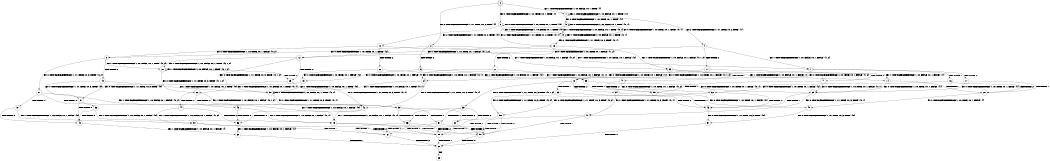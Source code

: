 digraph BCG {
size = "7, 10.5";
center = TRUE;
node [shape = circle];
0 [peripheries = 2];
0 -> 1 [label = "EX !1 !ATOMIC_EXCH_BRANCH (1, +0, FALSE, +0, 1, TRUE) !{}"];
0 -> 2 [label = "EX !2 !ATOMIC_EXCH_BRANCH (1, +1, TRUE, +0, 2, TRUE) !{}"];
0 -> 3 [label = "EX !0 !ATOMIC_EXCH_BRANCH (1, +0, TRUE, +0, 1, TRUE) !{}"];
1 -> 4 [label = "EX !2 !ATOMIC_EXCH_BRANCH (1, +1, TRUE, +0, 2, TRUE) !{1}"];
1 -> 5 [label = "EX !0 !ATOMIC_EXCH_BRANCH (1, +0, TRUE, +0, 1, TRUE) !{1}"];
1 -> 1 [label = "EX !1 !ATOMIC_EXCH_BRANCH (1, +0, FALSE, +0, 1, TRUE) !{1}"];
2 -> 6 [label = "TERMINATE !2"];
2 -> 7 [label = "EX !1 !ATOMIC_EXCH_BRANCH (1, +0, FALSE, +0, 1, FALSE) !{2}"];
2 -> 8 [label = "EX !0 !ATOMIC_EXCH_BRANCH (1, +0, TRUE, +0, 1, FALSE) !{2}"];
3 -> 9 [label = "EX !1 !ATOMIC_EXCH_BRANCH (1, +0, FALSE, +0, 1, TRUE) !{0}"];
3 -> 10 [label = "EX !2 !ATOMIC_EXCH_BRANCH (1, +1, TRUE, +0, 2, TRUE) !{0}"];
3 -> 3 [label = "EX !0 !ATOMIC_EXCH_BRANCH (1, +0, TRUE, +0, 1, TRUE) !{0}"];
4 -> 11 [label = "TERMINATE !2"];
4 -> 12 [label = "EX !0 !ATOMIC_EXCH_BRANCH (1, +0, TRUE, +0, 1, FALSE) !{1, 2}"];
4 -> 7 [label = "EX !1 !ATOMIC_EXCH_BRANCH (1, +0, FALSE, +0, 1, FALSE) !{1, 2}"];
5 -> 13 [label = "EX !2 !ATOMIC_EXCH_BRANCH (1, +1, TRUE, +0, 2, TRUE) !{0, 1}"];
5 -> 9 [label = "EX !1 !ATOMIC_EXCH_BRANCH (1, +0, FALSE, +0, 1, TRUE) !{0, 1}"];
5 -> 5 [label = "EX !0 !ATOMIC_EXCH_BRANCH (1, +0, TRUE, +0, 1, TRUE) !{0, 1}"];
6 -> 14 [label = "EX !1 !ATOMIC_EXCH_BRANCH (1, +0, FALSE, +0, 1, FALSE) !{}"];
6 -> 15 [label = "EX !0 !ATOMIC_EXCH_BRANCH (1, +0, TRUE, +0, 1, FALSE) !{}"];
7 -> 16 [label = "TERMINATE !1"];
7 -> 17 [label = "TERMINATE !2"];
7 -> 18 [label = "EX !0 !ATOMIC_EXCH_BRANCH (1, +0, TRUE, +0, 1, FALSE) !{1, 2}"];
8 -> 19 [label = "TERMINATE !2"];
8 -> 20 [label = "EX !1 !ATOMIC_EXCH_BRANCH (1, +0, FALSE, +0, 1, TRUE) !{0, 2}"];
8 -> 21 [label = "EX !0 !ATOMIC_EXCH_BRANCH (1, +1, TRUE, +0, 3, TRUE) !{0, 2}"];
9 -> 13 [label = "EX !2 !ATOMIC_EXCH_BRANCH (1, +1, TRUE, +0, 2, TRUE) !{0, 1}"];
9 -> 9 [label = "EX !1 !ATOMIC_EXCH_BRANCH (1, +0, FALSE, +0, 1, TRUE) !{0, 1}"];
9 -> 5 [label = "EX !0 !ATOMIC_EXCH_BRANCH (1, +0, TRUE, +0, 1, TRUE) !{0, 1}"];
10 -> 22 [label = "TERMINATE !2"];
10 -> 23 [label = "EX !1 !ATOMIC_EXCH_BRANCH (1, +0, FALSE, +0, 1, FALSE) !{0, 2}"];
10 -> 8 [label = "EX !0 !ATOMIC_EXCH_BRANCH (1, +0, TRUE, +0, 1, FALSE) !{0, 2}"];
11 -> 14 [label = "EX !1 !ATOMIC_EXCH_BRANCH (1, +0, FALSE, +0, 1, FALSE) !{1}"];
11 -> 24 [label = "EX !0 !ATOMIC_EXCH_BRANCH (1, +0, TRUE, +0, 1, FALSE) !{1}"];
12 -> 25 [label = "TERMINATE !2"];
12 -> 20 [label = "EX !1 !ATOMIC_EXCH_BRANCH (1, +0, FALSE, +0, 1, TRUE) !{0, 1, 2}"];
12 -> 26 [label = "EX !0 !ATOMIC_EXCH_BRANCH (1, +1, TRUE, +0, 3, TRUE) !{0, 1, 2}"];
13 -> 27 [label = "TERMINATE !2"];
13 -> 23 [label = "EX !1 !ATOMIC_EXCH_BRANCH (1, +0, FALSE, +0, 1, FALSE) !{0, 1, 2}"];
13 -> 12 [label = "EX !0 !ATOMIC_EXCH_BRANCH (1, +0, TRUE, +0, 1, FALSE) !{0, 1, 2}"];
14 -> 28 [label = "TERMINATE !1"];
14 -> 29 [label = "EX !0 !ATOMIC_EXCH_BRANCH (1, +0, TRUE, +0, 1, FALSE) !{1}"];
15 -> 30 [label = "EX !1 !ATOMIC_EXCH_BRANCH (1, +0, FALSE, +0, 1, TRUE) !{0}"];
15 -> 31 [label = "EX !0 !ATOMIC_EXCH_BRANCH (1, +1, TRUE, +0, 3, TRUE) !{0}"];
16 -> 28 [label = "TERMINATE !2"];
16 -> 32 [label = "EX !0 !ATOMIC_EXCH_BRANCH (1, +0, TRUE, +0, 1, FALSE) !{2}"];
17 -> 28 [label = "TERMINATE !1"];
17 -> 29 [label = "EX !0 !ATOMIC_EXCH_BRANCH (1, +0, TRUE, +0, 1, FALSE) !{1}"];
18 -> 33 [label = "TERMINATE !1"];
18 -> 34 [label = "TERMINATE !2"];
18 -> 35 [label = "EX !0 !ATOMIC_EXCH_BRANCH (1, +1, TRUE, +0, 3, TRUE) !{0, 1, 2}"];
19 -> 31 [label = "EX !0 !ATOMIC_EXCH_BRANCH (1, +1, TRUE, +0, 3, TRUE) !{0}"];
19 -> 30 [label = "EX !1 !ATOMIC_EXCH_BRANCH (1, +0, FALSE, +0, 1, TRUE) !{0}"];
20 -> 25 [label = "TERMINATE !2"];
20 -> 20 [label = "EX !1 !ATOMIC_EXCH_BRANCH (1, +0, FALSE, +0, 1, TRUE) !{0, 1, 2}"];
20 -> 26 [label = "EX !0 !ATOMIC_EXCH_BRANCH (1, +1, TRUE, +0, 3, TRUE) !{0, 1, 2}"];
21 -> 36 [label = "TERMINATE !2"];
21 -> 37 [label = "TERMINATE !0"];
21 -> 38 [label = "EX !1 !ATOMIC_EXCH_BRANCH (1, +0, FALSE, +0, 1, FALSE) !{0, 2}"];
22 -> 15 [label = "EX !0 !ATOMIC_EXCH_BRANCH (1, +0, TRUE, +0, 1, FALSE) !{0}"];
22 -> 39 [label = "EX !1 !ATOMIC_EXCH_BRANCH (1, +0, FALSE, +0, 1, FALSE) !{0}"];
23 -> 40 [label = "TERMINATE !1"];
23 -> 41 [label = "TERMINATE !2"];
23 -> 18 [label = "EX !0 !ATOMIC_EXCH_BRANCH (1, +0, TRUE, +0, 1, FALSE) !{0, 1, 2}"];
24 -> 30 [label = "EX !1 !ATOMIC_EXCH_BRANCH (1, +0, FALSE, +0, 1, TRUE) !{0, 1}"];
24 -> 42 [label = "EX !0 !ATOMIC_EXCH_BRANCH (1, +1, TRUE, +0, 3, TRUE) !{0, 1}"];
25 -> 30 [label = "EX !1 !ATOMIC_EXCH_BRANCH (1, +0, FALSE, +0, 1, TRUE) !{0, 1}"];
25 -> 42 [label = "EX !0 !ATOMIC_EXCH_BRANCH (1, +1, TRUE, +0, 3, TRUE) !{0, 1}"];
26 -> 43 [label = "TERMINATE !2"];
26 -> 44 [label = "TERMINATE !0"];
26 -> 38 [label = "EX !1 !ATOMIC_EXCH_BRANCH (1, +0, FALSE, +0, 1, FALSE) !{0, 1, 2}"];
27 -> 39 [label = "EX !1 !ATOMIC_EXCH_BRANCH (1, +0, FALSE, +0, 1, FALSE) !{0, 1}"];
27 -> 24 [label = "EX !0 !ATOMIC_EXCH_BRANCH (1, +0, TRUE, +0, 1, FALSE) !{0, 1}"];
28 -> 45 [label = "EX !0 !ATOMIC_EXCH_BRANCH (1, +0, TRUE, +0, 1, FALSE) !{}"];
29 -> 46 [label = "TERMINATE !1"];
29 -> 47 [label = "EX !0 !ATOMIC_EXCH_BRANCH (1, +1, TRUE, +0, 3, TRUE) !{0, 1}"];
30 -> 30 [label = "EX !1 !ATOMIC_EXCH_BRANCH (1, +0, FALSE, +0, 1, TRUE) !{0, 1}"];
30 -> 42 [label = "EX !0 !ATOMIC_EXCH_BRANCH (1, +1, TRUE, +0, 3, TRUE) !{0, 1}"];
31 -> 48 [label = "TERMINATE !0"];
31 -> 49 [label = "EX !1 !ATOMIC_EXCH_BRANCH (1, +0, FALSE, +0, 1, FALSE) !{0}"];
32 -> 46 [label = "TERMINATE !2"];
32 -> 50 [label = "EX !0 !ATOMIC_EXCH_BRANCH (1, +1, TRUE, +0, 3, TRUE) !{0, 2}"];
33 -> 50 [label = "EX !0 !ATOMIC_EXCH_BRANCH (1, +1, TRUE, +0, 3, TRUE) !{0, 2}"];
33 -> 46 [label = "TERMINATE !2"];
34 -> 47 [label = "EX !0 !ATOMIC_EXCH_BRANCH (1, +1, TRUE, +0, 3, TRUE) !{0, 1}"];
34 -> 46 [label = "TERMINATE !1"];
35 -> 51 [label = "TERMINATE !1"];
35 -> 52 [label = "TERMINATE !2"];
35 -> 53 [label = "TERMINATE !0"];
36 -> 48 [label = "TERMINATE !0"];
36 -> 49 [label = "EX !1 !ATOMIC_EXCH_BRANCH (1, +0, FALSE, +0, 1, FALSE) !{0}"];
37 -> 48 [label = "TERMINATE !2"];
37 -> 54 [label = "EX !1 !ATOMIC_EXCH_BRANCH (1, +0, FALSE, +0, 1, FALSE) !{2}"];
38 -> 51 [label = "TERMINATE !1"];
38 -> 52 [label = "TERMINATE !2"];
38 -> 53 [label = "TERMINATE !0"];
39 -> 55 [label = "TERMINATE !1"];
39 -> 29 [label = "EX !0 !ATOMIC_EXCH_BRANCH (1, +0, TRUE, +0, 1, FALSE) !{0, 1}"];
40 -> 32 [label = "EX !0 !ATOMIC_EXCH_BRANCH (1, +0, TRUE, +0, 1, FALSE) !{0, 2}"];
40 -> 55 [label = "TERMINATE !2"];
41 -> 29 [label = "EX !0 !ATOMIC_EXCH_BRANCH (1, +0, TRUE, +0, 1, FALSE) !{0, 1}"];
41 -> 55 [label = "TERMINATE !1"];
42 -> 56 [label = "TERMINATE !0"];
42 -> 49 [label = "EX !1 !ATOMIC_EXCH_BRANCH (1, +0, FALSE, +0, 1, FALSE) !{0, 1}"];
43 -> 49 [label = "EX !1 !ATOMIC_EXCH_BRANCH (1, +0, FALSE, +0, 1, FALSE) !{0, 1}"];
43 -> 56 [label = "TERMINATE !0"];
44 -> 54 [label = "EX !1 !ATOMIC_EXCH_BRANCH (1, +0, FALSE, +0, 1, FALSE) !{1, 2}"];
44 -> 56 [label = "TERMINATE !2"];
45 -> 57 [label = "EX !0 !ATOMIC_EXCH_BRANCH (1, +1, TRUE, +0, 3, TRUE) !{0}"];
46 -> 57 [label = "EX !0 !ATOMIC_EXCH_BRANCH (1, +1, TRUE, +0, 3, TRUE) !{0}"];
47 -> 58 [label = "TERMINATE !1"];
47 -> 59 [label = "TERMINATE !0"];
48 -> 60 [label = "EX !1 !ATOMIC_EXCH_BRANCH (1, +0, FALSE, +0, 1, FALSE) !{}"];
49 -> 58 [label = "TERMINATE !1"];
49 -> 59 [label = "TERMINATE !0"];
50 -> 58 [label = "TERMINATE !2"];
50 -> 61 [label = "TERMINATE !0"];
51 -> 58 [label = "TERMINATE !2"];
51 -> 61 [label = "TERMINATE !0"];
52 -> 58 [label = "TERMINATE !1"];
52 -> 59 [label = "TERMINATE !0"];
53 -> 61 [label = "TERMINATE !1"];
53 -> 59 [label = "TERMINATE !2"];
54 -> 61 [label = "TERMINATE !1"];
54 -> 59 [label = "TERMINATE !2"];
55 -> 45 [label = "EX !0 !ATOMIC_EXCH_BRANCH (1, +0, TRUE, +0, 1, FALSE) !{0}"];
56 -> 60 [label = "EX !1 !ATOMIC_EXCH_BRANCH (1, +0, FALSE, +0, 1, FALSE) !{1}"];
57 -> 62 [label = "TERMINATE !0"];
58 -> 62 [label = "TERMINATE !0"];
59 -> 62 [label = "TERMINATE !1"];
60 -> 62 [label = "TERMINATE !1"];
61 -> 62 [label = "TERMINATE !2"];
62 -> 63 [label = "exit"];
}
